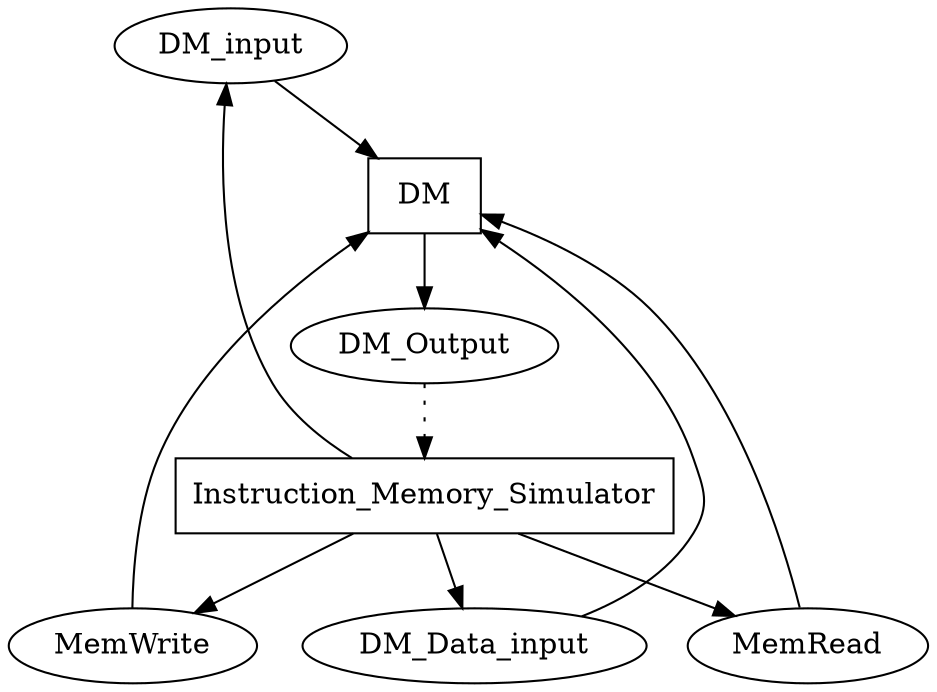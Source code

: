 digraph Data_Memory {
"DM_input" [shape=oval];
"DM_Data_input" [shape=oval];
"MemRead" [shape=oval];
"MemWrite" [shape=oval];
"DM_Output" [shape=oval];
"DM" [shape=box];
"Instruction_Memory_Simulator" [shape=box];
"DM_input" -> "DM";
"DM_Data_input" -> "DM";
"MemRead" -> "DM";
"MemWrite" -> "DM";
"Instruction_Memory_Simulator" -> "DM_input";
"Instruction_Memory_Simulator" -> "DM_Data_input";
"Instruction_Memory_Simulator" -> "MemRead";
"Instruction_Memory_Simulator" -> "MemWrite";
"DM" -> "DM_Output";
"DM_Output" -> "Instruction_Memory_Simulator" [style=dotted];
}
